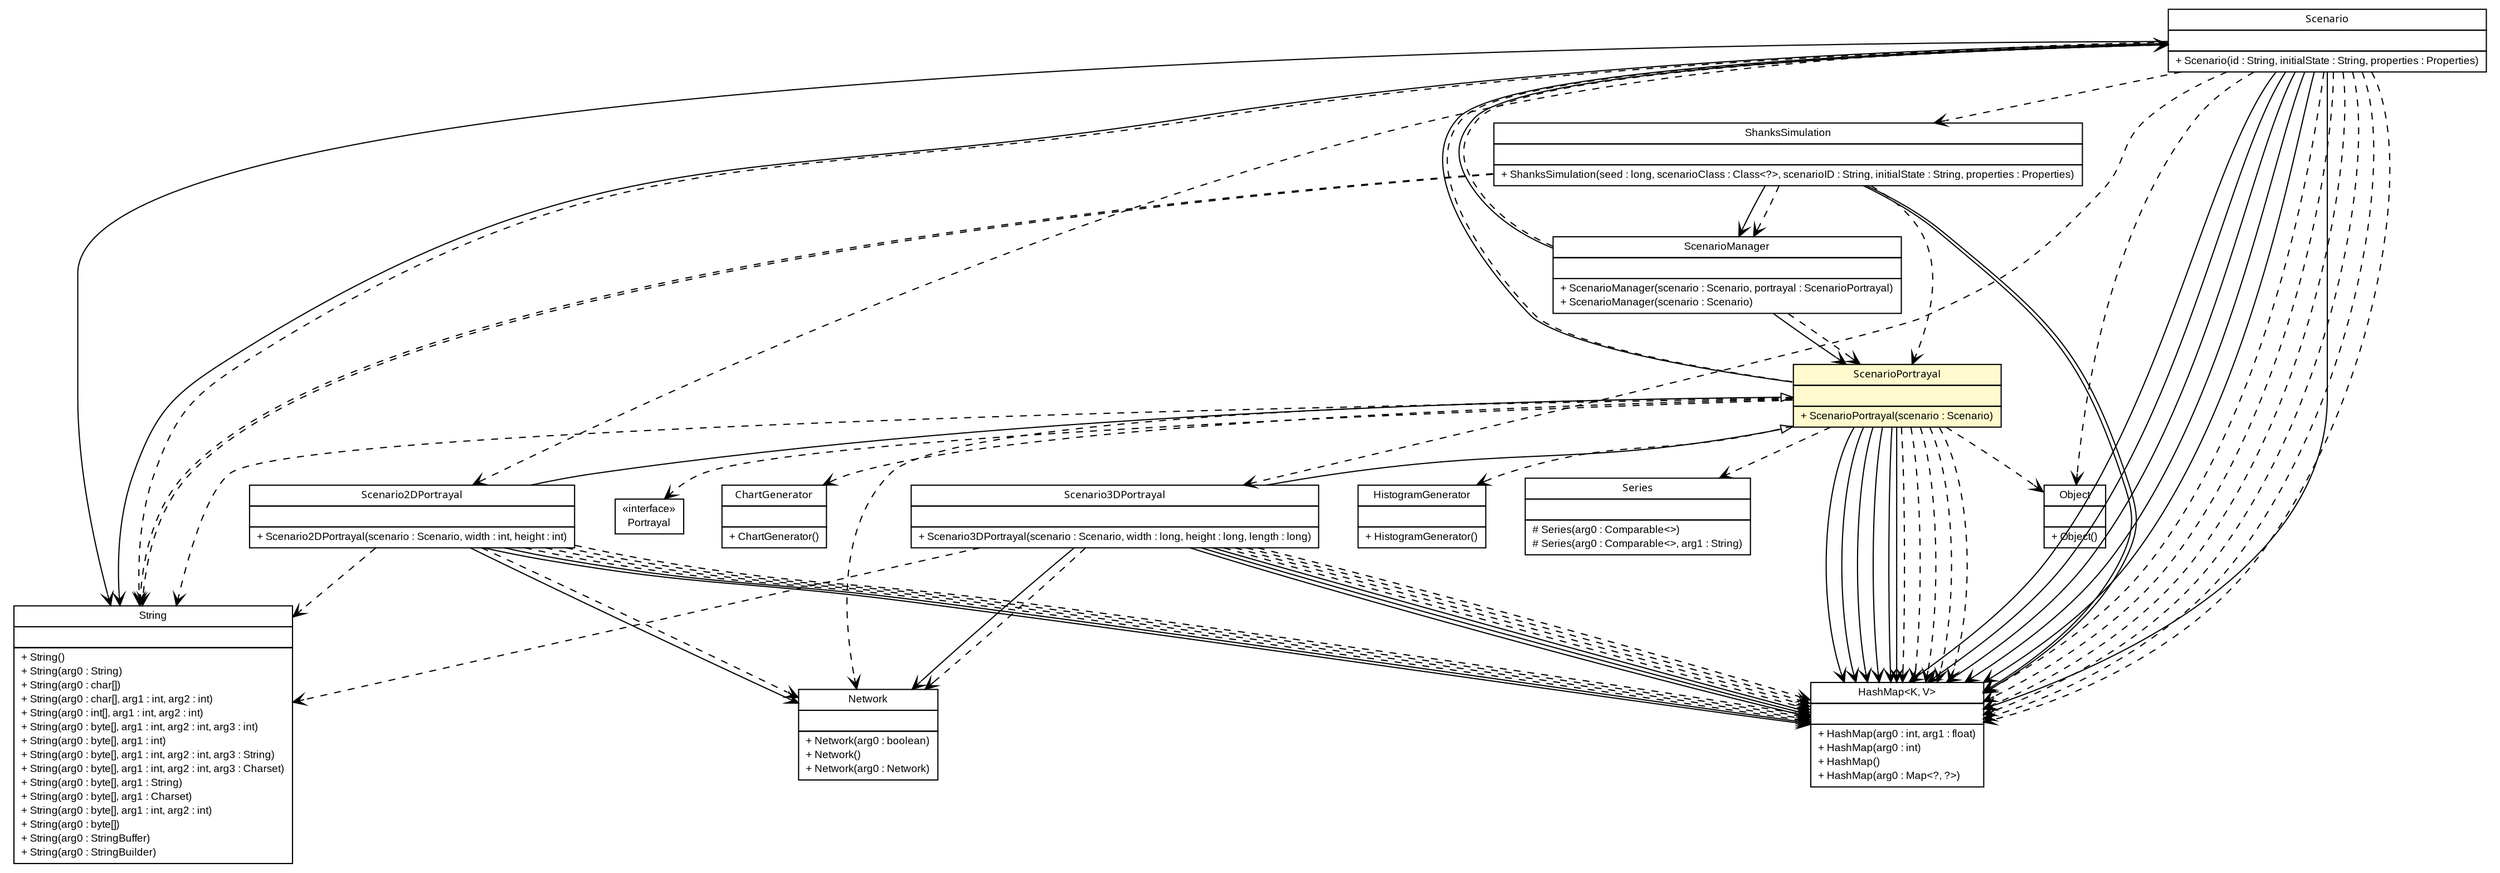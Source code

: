 #!/usr/local/bin/dot
#
# Class diagram 
# Generated by UMLGraph version 5.1 (http://www.umlgraph.org/)
#

digraph G {
	edge [fontname="arial",fontsize=10,labelfontname="arial",labelfontsize=10];
	node [fontname="arial",fontsize=10,shape=plaintext];
	nodesep=0.25;
	ranksep=0.5;
	// es.upm.dit.gsi.shanks.model.scenario.Scenario
	c6983 [label=<<table title="es.upm.dit.gsi.shanks.model.scenario.Scenario" border="0" cellborder="1" cellspacing="0" cellpadding="2" port="p" href="../Scenario.html">
		<tr><td><table border="0" cellspacing="0" cellpadding="1">
<tr><td align="center" balign="center"><font face="ariali"> Scenario </font></td></tr>
		</table></td></tr>
		<tr><td><table border="0" cellspacing="0" cellpadding="1">
<tr><td align="left" balign="left">  </td></tr>
		</table></td></tr>
		<tr><td><table border="0" cellspacing="0" cellpadding="1">
<tr><td align="left" balign="left"> + Scenario(id : String, initialState : String, properties : Properties) </td></tr>
		</table></td></tr>
		</table>>, fontname="arial", fontcolor="black", fontsize=9.0];
	// es.upm.dit.gsi.shanks.model.scenario.portrayal.ScenarioPortrayal
	c6991 [label=<<table title="es.upm.dit.gsi.shanks.model.scenario.portrayal.ScenarioPortrayal" border="0" cellborder="1" cellspacing="0" cellpadding="2" port="p" bgcolor="lemonChiffon" href="./ScenarioPortrayal.html">
		<tr><td><table border="0" cellspacing="0" cellpadding="1">
<tr><td align="center" balign="center"><font face="ariali"> ScenarioPortrayal </font></td></tr>
		</table></td></tr>
		<tr><td><table border="0" cellspacing="0" cellpadding="1">
<tr><td align="left" balign="left">  </td></tr>
		</table></td></tr>
		<tr><td><table border="0" cellspacing="0" cellpadding="1">
<tr><td align="left" balign="left"> + ScenarioPortrayal(scenario : Scenario) </td></tr>
		</table></td></tr>
		</table>>, fontname="arial", fontcolor="black", fontsize=9.0];
	// es.upm.dit.gsi.shanks.model.scenario.portrayal.Scenario3DPortrayal
	c6992 [label=<<table title="es.upm.dit.gsi.shanks.model.scenario.portrayal.Scenario3DPortrayal" border="0" cellborder="1" cellspacing="0" cellpadding="2" port="p" href="./Scenario3DPortrayal.html">
		<tr><td><table border="0" cellspacing="0" cellpadding="1">
<tr><td align="center" balign="center"><font face="ariali"> Scenario3DPortrayal </font></td></tr>
		</table></td></tr>
		<tr><td><table border="0" cellspacing="0" cellpadding="1">
<tr><td align="left" balign="left">  </td></tr>
		</table></td></tr>
		<tr><td><table border="0" cellspacing="0" cellpadding="1">
<tr><td align="left" balign="left"> + Scenario3DPortrayal(scenario : Scenario, width : long, height : long, length : long) </td></tr>
		</table></td></tr>
		</table>>, fontname="arial", fontcolor="black", fontsize=9.0];
	// es.upm.dit.gsi.shanks.model.scenario.portrayal.Scenario2DPortrayal
	c6993 [label=<<table title="es.upm.dit.gsi.shanks.model.scenario.portrayal.Scenario2DPortrayal" border="0" cellborder="1" cellspacing="0" cellpadding="2" port="p" href="./Scenario2DPortrayal.html">
		<tr><td><table border="0" cellspacing="0" cellpadding="1">
<tr><td align="center" balign="center"><font face="ariali"> Scenario2DPortrayal </font></td></tr>
		</table></td></tr>
		<tr><td><table border="0" cellspacing="0" cellpadding="1">
<tr><td align="left" balign="left">  </td></tr>
		</table></td></tr>
		<tr><td><table border="0" cellspacing="0" cellpadding="1">
<tr><td align="left" balign="left"> + Scenario2DPortrayal(scenario : Scenario, width : int, height : int) </td></tr>
		</table></td></tr>
		</table>>, fontname="arial", fontcolor="black", fontsize=9.0];
	// es.upm.dit.gsi.shanks.model.ScenarioManager
	c7000 [label=<<table title="es.upm.dit.gsi.shanks.model.ScenarioManager" border="0" cellborder="1" cellspacing="0" cellpadding="2" port="p" href="../../ScenarioManager.html">
		<tr><td><table border="0" cellspacing="0" cellpadding="1">
<tr><td align="center" balign="center"> ScenarioManager </td></tr>
		</table></td></tr>
		<tr><td><table border="0" cellspacing="0" cellpadding="1">
<tr><td align="left" balign="left">  </td></tr>
		</table></td></tr>
		<tr><td><table border="0" cellspacing="0" cellpadding="1">
<tr><td align="left" balign="left"> + ScenarioManager(scenario : Scenario, portrayal : ScenarioPortrayal) </td></tr>
<tr><td align="left" balign="left"> + ScenarioManager(scenario : Scenario) </td></tr>
		</table></td></tr>
		</table>>, fontname="arial", fontcolor="black", fontsize=9.0];
	// es.upm.dit.gsi.shanks.ShanksSimulation
	c7008 [label=<<table title="es.upm.dit.gsi.shanks.ShanksSimulation" border="0" cellborder="1" cellspacing="0" cellpadding="2" port="p" href="../../../ShanksSimulation.html">
		<tr><td><table border="0" cellspacing="0" cellpadding="1">
<tr><td align="center" balign="center"> ShanksSimulation </td></tr>
		</table></td></tr>
		<tr><td><table border="0" cellspacing="0" cellpadding="1">
<tr><td align="left" balign="left">  </td></tr>
		</table></td></tr>
		<tr><td><table border="0" cellspacing="0" cellpadding="1">
<tr><td align="left" balign="left"> + ShanksSimulation(seed : long, scenarioClass : Class&lt;?&gt;, scenarioID : String, initialState : String, properties : Properties) </td></tr>
		</table></td></tr>
		</table>>, fontname="arial", fontcolor="black", fontsize=9.0];
	//es.upm.dit.gsi.shanks.model.scenario.portrayal.Scenario3DPortrayal extends es.upm.dit.gsi.shanks.model.scenario.portrayal.ScenarioPortrayal
	c6991:p -> c6992:p [dir=back,arrowtail=empty];
	//es.upm.dit.gsi.shanks.model.scenario.portrayal.Scenario2DPortrayal extends es.upm.dit.gsi.shanks.model.scenario.portrayal.ScenarioPortrayal
	c6991:p -> c6993:p [dir=back,arrowtail=empty];
	// es.upm.dit.gsi.shanks.model.scenario.Scenario NAVASSOC java.lang.String
	c6983:p -> c7009:p [taillabel="", label="", headlabel="", fontname="arial", fontcolor="black", fontsize=10.0, color="black", arrowhead=open];
	// es.upm.dit.gsi.shanks.model.scenario.Scenario NAVASSOC java.lang.String
	c6983:p -> c7009:p [taillabel="", label="", headlabel="", fontname="arial", fontcolor="black", fontsize=10.0, color="black", arrowhead=open];
	// es.upm.dit.gsi.shanks.model.scenario.Scenario NAVASSOC java.util.HashMap<K, V>
	c6983:p -> c7010:p [taillabel="", label="", headlabel="", fontname="arial", fontcolor="black", fontsize=10.0, color="black", arrowhead=open];
	// es.upm.dit.gsi.shanks.model.scenario.Scenario NAVASSOC java.util.HashMap<K, V>
	c6983:p -> c7010:p [taillabel="", label="", headlabel="", fontname="arial", fontcolor="black", fontsize=10.0, color="black", arrowhead=open];
	// es.upm.dit.gsi.shanks.model.scenario.Scenario NAVASSOC java.util.HashMap<K, V>
	c6983:p -> c7010:p [taillabel="", label="", headlabel="", fontname="arial", fontcolor="black", fontsize=10.0, color="black", arrowhead=open];
	// es.upm.dit.gsi.shanks.model.scenario.Scenario NAVASSOC java.util.HashMap<K, V>
	c6983:p -> c7010:p [taillabel="", label="", headlabel="", fontname="arial", fontcolor="black", fontsize=10.0, color="black", arrowhead=open];
	// es.upm.dit.gsi.shanks.model.scenario.Scenario NAVASSOC java.util.HashMap<K, V>
	c6983:p -> c7010:p [taillabel="", label="", headlabel="", fontname="arial", fontcolor="black", fontsize=10.0, color="black", arrowhead=open];
	// es.upm.dit.gsi.shanks.model.scenario.Scenario NAVASSOC java.util.HashMap<K, V>
	c6983:p -> c7010:p [taillabel="", label="", headlabel="", fontname="arial", fontcolor="black", fontsize=10.0, color="black", arrowhead=open];
	// es.upm.dit.gsi.shanks.model.scenario.portrayal.ScenarioPortrayal NAVASSOC es.upm.dit.gsi.shanks.model.scenario.Scenario
	c6991:p -> c6983:p [taillabel="", label="", headlabel="", fontname="arial", fontcolor="black", fontsize=10.0, color="black", arrowhead=open];
	// es.upm.dit.gsi.shanks.model.scenario.portrayal.ScenarioPortrayal NAVASSOC java.util.HashMap<K, V>
	c6991:p -> c7010:p [taillabel="", label="", headlabel="", fontname="arial", fontcolor="black", fontsize=10.0, color="black", arrowhead=open];
	// es.upm.dit.gsi.shanks.model.scenario.portrayal.ScenarioPortrayal NAVASSOC java.util.HashMap<K, V>
	c6991:p -> c7010:p [taillabel="", label="", headlabel="", fontname="arial", fontcolor="black", fontsize=10.0, color="black", arrowhead=open];
	// es.upm.dit.gsi.shanks.model.scenario.portrayal.ScenarioPortrayal NAVASSOC java.util.HashMap<K, V>
	c6991:p -> c7010:p [taillabel="", label="", headlabel="", fontname="arial", fontcolor="black", fontsize=10.0, color="black", arrowhead=open];
	// es.upm.dit.gsi.shanks.model.scenario.portrayal.ScenarioPortrayal NAVASSOC java.util.HashMap<K, V>
	c6991:p -> c7010:p [taillabel="", label="", headlabel="", fontname="arial", fontcolor="black", fontsize=10.0, color="black", arrowhead=open];
	// es.upm.dit.gsi.shanks.model.scenario.portrayal.ScenarioPortrayal NAVASSOC java.util.HashMap<K, V>
	c6991:p -> c7010:p [taillabel="", label="", headlabel="", fontname="arial", fontcolor="black", fontsize=10.0, color="black", arrowhead=open];
	// es.upm.dit.gsi.shanks.model.scenario.portrayal.ScenarioPortrayal NAVASSOC java.util.HashMap<K, V>
	c6991:p -> c7010:p [taillabel="", label="", headlabel="", fontname="arial", fontcolor="black", fontsize=10.0, color="black", arrowhead=open];
	// es.upm.dit.gsi.shanks.model.scenario.portrayal.Scenario3DPortrayal NAVASSOC sim.field.network.Network
	c6992:p -> c7011:p [taillabel="", label="", headlabel="", fontname="arial", fontcolor="black", fontsize=10.0, color="black", arrowhead=open];
	// es.upm.dit.gsi.shanks.model.scenario.portrayal.Scenario3DPortrayal NAVASSOC java.util.HashMap<K, V>
	c6992:p -> c7010:p [taillabel="", label="", headlabel="", fontname="arial", fontcolor="black", fontsize=10.0, color="black", arrowhead=open];
	// es.upm.dit.gsi.shanks.model.scenario.portrayal.Scenario3DPortrayal NAVASSOC java.util.HashMap<K, V>
	c6992:p -> c7010:p [taillabel="", label="", headlabel="", fontname="arial", fontcolor="black", fontsize=10.0, color="black", arrowhead=open];
	// es.upm.dit.gsi.shanks.model.scenario.portrayal.Scenario3DPortrayal NAVASSOC java.util.HashMap<K, V>
	c6992:p -> c7010:p [taillabel="", label="", headlabel="", fontname="arial", fontcolor="black", fontsize=10.0, color="black", arrowhead=open];
	// es.upm.dit.gsi.shanks.model.scenario.portrayal.Scenario2DPortrayal NAVASSOC sim.field.network.Network
	c6993:p -> c7011:p [taillabel="", label="", headlabel="", fontname="arial", fontcolor="black", fontsize=10.0, color="black", arrowhead=open];
	// es.upm.dit.gsi.shanks.model.scenario.portrayal.Scenario2DPortrayal NAVASSOC java.util.HashMap<K, V>
	c6993:p -> c7010:p [taillabel="", label="", headlabel="", fontname="arial", fontcolor="black", fontsize=10.0, color="black", arrowhead=open];
	// es.upm.dit.gsi.shanks.model.scenario.portrayal.Scenario2DPortrayal NAVASSOC java.util.HashMap<K, V>
	c6993:p -> c7010:p [taillabel="", label="", headlabel="", fontname="arial", fontcolor="black", fontsize=10.0, color="black", arrowhead=open];
	// es.upm.dit.gsi.shanks.model.ScenarioManager NAVASSOC es.upm.dit.gsi.shanks.model.scenario.Scenario
	c7000:p -> c6983:p [taillabel="", label="", headlabel="", fontname="arial", fontcolor="black", fontsize=10.0, color="black", arrowhead=open];
	// es.upm.dit.gsi.shanks.model.ScenarioManager NAVASSOC es.upm.dit.gsi.shanks.model.scenario.portrayal.ScenarioPortrayal
	c7000:p -> c6991:p [taillabel="", label="", headlabel="", fontname="arial", fontcolor="black", fontsize=10.0, color="black", arrowhead=open];
	// es.upm.dit.gsi.shanks.ShanksSimulation NAVASSOC es.upm.dit.gsi.shanks.model.ScenarioManager
	c7008:p -> c7000:p [taillabel="", label="", headlabel="", fontname="arial", fontcolor="black", fontsize=10.0, color="black", arrowhead=open];
	// es.upm.dit.gsi.shanks.ShanksSimulation NAVASSOC java.util.HashMap<K, V>
	c7008:p -> c7010:p [taillabel="", label="", headlabel="", fontname="arial", fontcolor="black", fontsize=10.0, color="black", arrowhead=open];
	// es.upm.dit.gsi.shanks.ShanksSimulation NAVASSOC java.util.HashMap<K, V>
	c7008:p -> c7010:p [taillabel="", label="", headlabel="", fontname="arial", fontcolor="black", fontsize=10.0, color="black", arrowhead=open];
	// es.upm.dit.gsi.shanks.model.scenario.Scenario DEPEND java.lang.Object
	c6983:p -> c7012:p [taillabel="", label="", headlabel="", fontname="arial", fontcolor="black", fontsize=10.0, color="black", arrowhead=open, style=dashed];
	// es.upm.dit.gsi.shanks.model.scenario.Scenario DEPEND java.lang.String
	c6983:p -> c7009:p [taillabel="", label="", headlabel="", fontname="arial", fontcolor="black", fontsize=10.0, color="black", arrowhead=open, style=dashed];
	// es.upm.dit.gsi.shanks.model.scenario.Scenario DEPEND es.upm.dit.gsi.shanks.ShanksSimulation
	c6983:p -> c7008:p [taillabel="", label="", headlabel="", fontname="arial", fontcolor="black", fontsize=10.0, color="black", arrowhead=open, style=dashed];
	// es.upm.dit.gsi.shanks.model.scenario.Scenario DEPEND java.util.HashMap<K, V>
	c6983:p -> c7010:p [taillabel="", label="", headlabel="", fontname="arial", fontcolor="black", fontsize=10.0, color="black", arrowhead=open, style=dashed];
	// es.upm.dit.gsi.shanks.model.scenario.Scenario DEPEND java.util.HashMap<K, V>
	c6983:p -> c7010:p [taillabel="", label="", headlabel="", fontname="arial", fontcolor="black", fontsize=10.0, color="black", arrowhead=open, style=dashed];
	// es.upm.dit.gsi.shanks.model.scenario.Scenario DEPEND java.util.HashMap<K, V>
	c6983:p -> c7010:p [taillabel="", label="", headlabel="", fontname="arial", fontcolor="black", fontsize=10.0, color="black", arrowhead=open, style=dashed];
	// es.upm.dit.gsi.shanks.model.scenario.Scenario DEPEND es.upm.dit.gsi.shanks.model.scenario.portrayal.Scenario2DPortrayal
	c6983:p -> c6993:p [taillabel="", label="", headlabel="", fontname="arial", fontcolor="black", fontsize=10.0, color="black", arrowhead=open, style=dashed];
	// es.upm.dit.gsi.shanks.model.scenario.Scenario DEPEND java.util.HashMap<K, V>
	c6983:p -> c7010:p [taillabel="", label="", headlabel="", fontname="arial", fontcolor="black", fontsize=10.0, color="black", arrowhead=open, style=dashed];
	// es.upm.dit.gsi.shanks.model.scenario.Scenario DEPEND es.upm.dit.gsi.shanks.model.scenario.portrayal.Scenario3DPortrayal
	c6983:p -> c6992:p [taillabel="", label="", headlabel="", fontname="arial", fontcolor="black", fontsize=10.0, color="black", arrowhead=open, style=dashed];
	// es.upm.dit.gsi.shanks.model.scenario.Scenario DEPEND java.util.HashMap<K, V>
	c6983:p -> c7010:p [taillabel="", label="", headlabel="", fontname="arial", fontcolor="black", fontsize=10.0, color="black", arrowhead=open, style=dashed];
	// es.upm.dit.gsi.shanks.model.scenario.Scenario DEPEND java.util.HashMap<K, V>
	c6983:p -> c7010:p [taillabel="", label="", headlabel="", fontname="arial", fontcolor="black", fontsize=10.0, color="black", arrowhead=open, style=dashed];
	// es.upm.dit.gsi.shanks.model.scenario.portrayal.ScenarioPortrayal DEPEND java.lang.Object
	c6991:p -> c7012:p [taillabel="", label="", headlabel="", fontname="arial", fontcolor="black", fontsize=10.0, color="black", arrowhead=open, style=dashed];
	// es.upm.dit.gsi.shanks.model.scenario.portrayal.ScenarioPortrayal DEPEND sim.util.media.chart.HistogramGenerator
	c6991:p -> c7013:p [taillabel="", label="", headlabel="", fontname="arial", fontcolor="black", fontsize=10.0, color="black", arrowhead=open, style=dashed];
	// es.upm.dit.gsi.shanks.model.scenario.portrayal.ScenarioPortrayal DEPEND sim.field.network.Network
	c6991:p -> c7011:p [taillabel="", label="", headlabel="", fontname="arial", fontcolor="black", fontsize=10.0, color="black", arrowhead=open, style=dashed];
	// es.upm.dit.gsi.shanks.model.scenario.portrayal.ScenarioPortrayal DEPEND org.jfree.data.general.Series
	c6991:p -> c7014:p [taillabel="", label="", headlabel="", fontname="arial", fontcolor="black", fontsize=10.0, color="black", arrowhead=open, style=dashed];
	// es.upm.dit.gsi.shanks.model.scenario.portrayal.ScenarioPortrayal DEPEND java.lang.String
	c6991:p -> c7009:p [taillabel="", label="", headlabel="", fontname="arial", fontcolor="black", fontsize=10.0, color="black", arrowhead=open, style=dashed];
	// es.upm.dit.gsi.shanks.model.scenario.portrayal.ScenarioPortrayal DEPEND es.upm.dit.gsi.shanks.model.scenario.Scenario
	c6991:p -> c6983:p [taillabel="", label="", headlabel="", fontname="arial", fontcolor="black", fontsize=10.0, color="black", arrowhead=open, style=dashed];
	// es.upm.dit.gsi.shanks.model.scenario.portrayal.ScenarioPortrayal DEPEND java.util.HashMap<K, V>
	c6991:p -> c7010:p [taillabel="", label="", headlabel="", fontname="arial", fontcolor="black", fontsize=10.0, color="black", arrowhead=open, style=dashed];
	// es.upm.dit.gsi.shanks.model.scenario.portrayal.ScenarioPortrayal DEPEND java.util.HashMap<K, V>
	c6991:p -> c7010:p [taillabel="", label="", headlabel="", fontname="arial", fontcolor="black", fontsize=10.0, color="black", arrowhead=open, style=dashed];
	// es.upm.dit.gsi.shanks.model.scenario.portrayal.ScenarioPortrayal DEPEND sim.portrayal.Portrayal
	c6991:p -> c7015:p [taillabel="", label="", headlabel="", fontname="arial", fontcolor="black", fontsize=10.0, color="black", arrowhead=open, style=dashed];
	// es.upm.dit.gsi.shanks.model.scenario.portrayal.ScenarioPortrayal DEPEND java.util.HashMap<K, V>
	c6991:p -> c7010:p [taillabel="", label="", headlabel="", fontname="arial", fontcolor="black", fontsize=10.0, color="black", arrowhead=open, style=dashed];
	// es.upm.dit.gsi.shanks.model.scenario.portrayal.ScenarioPortrayal DEPEND java.util.HashMap<K, V>
	c6991:p -> c7010:p [taillabel="", label="", headlabel="", fontname="arial", fontcolor="black", fontsize=10.0, color="black", arrowhead=open, style=dashed];
	// es.upm.dit.gsi.shanks.model.scenario.portrayal.ScenarioPortrayal DEPEND java.util.HashMap<K, V>
	c6991:p -> c7010:p [taillabel="", label="", headlabel="", fontname="arial", fontcolor="black", fontsize=10.0, color="black", arrowhead=open, style=dashed];
	// es.upm.dit.gsi.shanks.model.scenario.portrayal.ScenarioPortrayal DEPEND sim.util.media.chart.ChartGenerator
	c6991:p -> c7016:p [taillabel="", label="", headlabel="", fontname="arial", fontcolor="black", fontsize=10.0, color="black", arrowhead=open, style=dashed];
	// es.upm.dit.gsi.shanks.model.scenario.portrayal.Scenario3DPortrayal DEPEND sim.field.network.Network
	c6992:p -> c7011:p [taillabel="", label="", headlabel="", fontname="arial", fontcolor="black", fontsize=10.0, color="black", arrowhead=open, style=dashed];
	// es.upm.dit.gsi.shanks.model.scenario.portrayal.Scenario3DPortrayal DEPEND java.util.HashMap<K, V>
	c6992:p -> c7010:p [taillabel="", label="", headlabel="", fontname="arial", fontcolor="black", fontsize=10.0, color="black", arrowhead=open, style=dashed];
	// es.upm.dit.gsi.shanks.model.scenario.portrayal.Scenario3DPortrayal DEPEND java.util.HashMap<K, V>
	c6992:p -> c7010:p [taillabel="", label="", headlabel="", fontname="arial", fontcolor="black", fontsize=10.0, color="black", arrowhead=open, style=dashed];
	// es.upm.dit.gsi.shanks.model.scenario.portrayal.Scenario3DPortrayal DEPEND java.util.HashMap<K, V>
	c6992:p -> c7010:p [taillabel="", label="", headlabel="", fontname="arial", fontcolor="black", fontsize=10.0, color="black", arrowhead=open, style=dashed];
	// es.upm.dit.gsi.shanks.model.scenario.portrayal.Scenario3DPortrayal DEPEND java.lang.String
	c6992:p -> c7009:p [taillabel="", label="", headlabel="", fontname="arial", fontcolor="black", fontsize=10.0, color="black", arrowhead=open, style=dashed];
	// es.upm.dit.gsi.shanks.model.scenario.portrayal.Scenario3DPortrayal DEPEND java.util.HashMap<K, V>
	c6992:p -> c7010:p [taillabel="", label="", headlabel="", fontname="arial", fontcolor="black", fontsize=10.0, color="black", arrowhead=open, style=dashed];
	// es.upm.dit.gsi.shanks.model.scenario.portrayal.Scenario2DPortrayal DEPEND java.util.HashMap<K, V>
	c6993:p -> c7010:p [taillabel="", label="", headlabel="", fontname="arial", fontcolor="black", fontsize=10.0, color="black", arrowhead=open, style=dashed];
	// es.upm.dit.gsi.shanks.model.scenario.portrayal.Scenario2DPortrayal DEPEND sim.field.network.Network
	c6993:p -> c7011:p [taillabel="", label="", headlabel="", fontname="arial", fontcolor="black", fontsize=10.0, color="black", arrowhead=open, style=dashed];
	// es.upm.dit.gsi.shanks.model.scenario.portrayal.Scenario2DPortrayal DEPEND java.util.HashMap<K, V>
	c6993:p -> c7010:p [taillabel="", label="", headlabel="", fontname="arial", fontcolor="black", fontsize=10.0, color="black", arrowhead=open, style=dashed];
	// es.upm.dit.gsi.shanks.model.scenario.portrayal.Scenario2DPortrayal DEPEND java.util.HashMap<K, V>
	c6993:p -> c7010:p [taillabel="", label="", headlabel="", fontname="arial", fontcolor="black", fontsize=10.0, color="black", arrowhead=open, style=dashed];
	// es.upm.dit.gsi.shanks.model.scenario.portrayal.Scenario2DPortrayal DEPEND java.lang.String
	c6993:p -> c7009:p [taillabel="", label="", headlabel="", fontname="arial", fontcolor="black", fontsize=10.0, color="black", arrowhead=open, style=dashed];
	// es.upm.dit.gsi.shanks.model.scenario.portrayal.Scenario2DPortrayal DEPEND java.util.HashMap<K, V>
	c6993:p -> c7010:p [taillabel="", label="", headlabel="", fontname="arial", fontcolor="black", fontsize=10.0, color="black", arrowhead=open, style=dashed];
	// es.upm.dit.gsi.shanks.model.ScenarioManager DEPEND es.upm.dit.gsi.shanks.model.scenario.Scenario
	c7000:p -> c6983:p [taillabel="", label="", headlabel="", fontname="arial", fontcolor="black", fontsize=10.0, color="black", arrowhead=open, style=dashed];
	// es.upm.dit.gsi.shanks.model.ScenarioManager DEPEND es.upm.dit.gsi.shanks.model.scenario.portrayal.ScenarioPortrayal
	c7000:p -> c6991:p [taillabel="", label="", headlabel="", fontname="arial", fontcolor="black", fontsize=10.0, color="black", arrowhead=open, style=dashed];
	// es.upm.dit.gsi.shanks.ShanksSimulation DEPEND java.lang.String
	c7008:p -> c7009:p [taillabel="", label="", headlabel="", fontname="arial", fontcolor="black", fontsize=10.0, color="black", arrowhead=open, style=dashed];
	// es.upm.dit.gsi.shanks.ShanksSimulation DEPEND java.lang.String
	c7008:p -> c7009:p [taillabel="", label="", headlabel="", fontname="arial", fontcolor="black", fontsize=10.0, color="black", arrowhead=open, style=dashed];
	// es.upm.dit.gsi.shanks.ShanksSimulation DEPEND es.upm.dit.gsi.shanks.model.scenario.portrayal.ScenarioPortrayal
	c7008:p -> c6991:p [taillabel="", label="", headlabel="", fontname="arial", fontcolor="black", fontsize=10.0, color="black", arrowhead=open, style=dashed];
	// es.upm.dit.gsi.shanks.ShanksSimulation DEPEND es.upm.dit.gsi.shanks.model.ScenarioManager
	c7008:p -> c7000:p [taillabel="", label="", headlabel="", fontname="arial", fontcolor="black", fontsize=10.0, color="black", arrowhead=open, style=dashed];
	// java.lang.Object
	c7012 [label=<<table title="java.lang.Object" border="0" cellborder="1" cellspacing="0" cellpadding="2" port="p" href="http://java.sun.com/j2se/1.4.2/docs/api/java/lang/Object.html">
		<tr><td><table border="0" cellspacing="0" cellpadding="1">
<tr><td align="center" balign="center"> Object </td></tr>
		</table></td></tr>
		<tr><td><table border="0" cellspacing="0" cellpadding="1">
<tr><td align="left" balign="left">  </td></tr>
		</table></td></tr>
		<tr><td><table border="0" cellspacing="0" cellpadding="1">
<tr><td align="left" balign="left"> + Object() </td></tr>
		</table></td></tr>
		</table>>, fontname="arial", fontcolor="black", fontsize=9.0];
	// sim.field.network.Network
	c7011 [label=<<table title="sim.field.network.Network" border="0" cellborder="1" cellspacing="0" cellpadding="2" port="p" href="http://java.sun.com/j2se/1.4.2/docs/api/sim/field/network/Network.html">
		<tr><td><table border="0" cellspacing="0" cellpadding="1">
<tr><td align="center" balign="center"> Network </td></tr>
		</table></td></tr>
		<tr><td><table border="0" cellspacing="0" cellpadding="1">
<tr><td align="left" balign="left">  </td></tr>
		</table></td></tr>
		<tr><td><table border="0" cellspacing="0" cellpadding="1">
<tr><td align="left" balign="left"> + Network(arg0 : boolean) </td></tr>
<tr><td align="left" balign="left"> + Network() </td></tr>
<tr><td align="left" balign="left"> + Network(arg0 : Network) </td></tr>
		</table></td></tr>
		</table>>, fontname="arial", fontcolor="black", fontsize=9.0];
	// org.jfree.data.general.Series
	c7014 [label=<<table title="org.jfree.data.general.Series" border="0" cellborder="1" cellspacing="0" cellpadding="2" port="p" href="http://java.sun.com/j2se/1.4.2/docs/api/org/jfree/data/general/Series.html">
		<tr><td><table border="0" cellspacing="0" cellpadding="1">
<tr><td align="center" balign="center"><font face="ariali"> Series </font></td></tr>
		</table></td></tr>
		<tr><td><table border="0" cellspacing="0" cellpadding="1">
<tr><td align="left" balign="left">  </td></tr>
		</table></td></tr>
		<tr><td><table border="0" cellspacing="0" cellpadding="1">
<tr><td align="left" balign="left"> # Series(arg0 : Comparable&lt;&gt;) </td></tr>
<tr><td align="left" balign="left"> # Series(arg0 : Comparable&lt;&gt;, arg1 : String) </td></tr>
		</table></td></tr>
		</table>>, fontname="arial", fontcolor="black", fontsize=9.0];
	// java.util.HashMap<K, V>
	c7010 [label=<<table title="java.util.HashMap" border="0" cellborder="1" cellspacing="0" cellpadding="2" port="p" href="http://java.sun.com/j2se/1.4.2/docs/api/java/util/HashMap.html">
		<tr><td><table border="0" cellspacing="0" cellpadding="1">
<tr><td align="center" balign="center"> HashMap&lt;K, V&gt; </td></tr>
		</table></td></tr>
		<tr><td><table border="0" cellspacing="0" cellpadding="1">
<tr><td align="left" balign="left">  </td></tr>
		</table></td></tr>
		<tr><td><table border="0" cellspacing="0" cellpadding="1">
<tr><td align="left" balign="left"> + HashMap(arg0 : int, arg1 : float) </td></tr>
<tr><td align="left" balign="left"> + HashMap(arg0 : int) </td></tr>
<tr><td align="left" balign="left"> + HashMap() </td></tr>
<tr><td align="left" balign="left"> + HashMap(arg0 : Map&lt;?, ?&gt;) </td></tr>
		</table></td></tr>
		</table>>, fontname="arial", fontcolor="black", fontsize=9.0];
	// sim.util.media.chart.ChartGenerator
	c7016 [label=<<table title="sim.util.media.chart.ChartGenerator" border="0" cellborder="1" cellspacing="0" cellpadding="2" port="p" href="http://java.sun.com/j2se/1.4.2/docs/api/sim/util/media/chart/ChartGenerator.html">
		<tr><td><table border="0" cellspacing="0" cellpadding="1">
<tr><td align="center" balign="center"><font face="ariali"> ChartGenerator </font></td></tr>
		</table></td></tr>
		<tr><td><table border="0" cellspacing="0" cellpadding="1">
<tr><td align="left" balign="left">  </td></tr>
		</table></td></tr>
		<tr><td><table border="0" cellspacing="0" cellpadding="1">
<tr><td align="left" balign="left"> + ChartGenerator() </td></tr>
		</table></td></tr>
		</table>>, fontname="arial", fontcolor="black", fontsize=9.0];
	// sim.util.media.chart.HistogramGenerator
	c7013 [label=<<table title="sim.util.media.chart.HistogramGenerator" border="0" cellborder="1" cellspacing="0" cellpadding="2" port="p" href="http://java.sun.com/j2se/1.4.2/docs/api/sim/util/media/chart/HistogramGenerator.html">
		<tr><td><table border="0" cellspacing="0" cellpadding="1">
<tr><td align="center" balign="center"> HistogramGenerator </td></tr>
		</table></td></tr>
		<tr><td><table border="0" cellspacing="0" cellpadding="1">
<tr><td align="left" balign="left">  </td></tr>
		</table></td></tr>
		<tr><td><table border="0" cellspacing="0" cellpadding="1">
<tr><td align="left" balign="left"> + HistogramGenerator() </td></tr>
		</table></td></tr>
		</table>>, fontname="arial", fontcolor="black", fontsize=9.0];
	// java.lang.String
	c7009 [label=<<table title="java.lang.String" border="0" cellborder="1" cellspacing="0" cellpadding="2" port="p" href="http://java.sun.com/j2se/1.4.2/docs/api/java/lang/String.html">
		<tr><td><table border="0" cellspacing="0" cellpadding="1">
<tr><td align="center" balign="center"> String </td></tr>
		</table></td></tr>
		<tr><td><table border="0" cellspacing="0" cellpadding="1">
<tr><td align="left" balign="left">  </td></tr>
		</table></td></tr>
		<tr><td><table border="0" cellspacing="0" cellpadding="1">
<tr><td align="left" balign="left"> + String() </td></tr>
<tr><td align="left" balign="left"> + String(arg0 : String) </td></tr>
<tr><td align="left" balign="left"> + String(arg0 : char[]) </td></tr>
<tr><td align="left" balign="left"> + String(arg0 : char[], arg1 : int, arg2 : int) </td></tr>
<tr><td align="left" balign="left"> + String(arg0 : int[], arg1 : int, arg2 : int) </td></tr>
<tr><td align="left" balign="left"> + String(arg0 : byte[], arg1 : int, arg2 : int, arg3 : int) </td></tr>
<tr><td align="left" balign="left"> + String(arg0 : byte[], arg1 : int) </td></tr>
<tr><td align="left" balign="left"> + String(arg0 : byte[], arg1 : int, arg2 : int, arg3 : String) </td></tr>
<tr><td align="left" balign="left"> + String(arg0 : byte[], arg1 : int, arg2 : int, arg3 : Charset) </td></tr>
<tr><td align="left" balign="left"> + String(arg0 : byte[], arg1 : String) </td></tr>
<tr><td align="left" balign="left"> + String(arg0 : byte[], arg1 : Charset) </td></tr>
<tr><td align="left" balign="left"> + String(arg0 : byte[], arg1 : int, arg2 : int) </td></tr>
<tr><td align="left" balign="left"> + String(arg0 : byte[]) </td></tr>
<tr><td align="left" balign="left"> + String(arg0 : StringBuffer) </td></tr>
<tr><td align="left" balign="left"> + String(arg0 : StringBuilder) </td></tr>
		</table></td></tr>
		</table>>, fontname="arial", fontcolor="black", fontsize=9.0];
	// sim.portrayal.Portrayal
	c7015 [label=<<table title="sim.portrayal.Portrayal" border="0" cellborder="1" cellspacing="0" cellpadding="2" port="p" href="http://java.sun.com/j2se/1.4.2/docs/api/sim/portrayal/Portrayal.html">
		<tr><td><table border="0" cellspacing="0" cellpadding="1">
<tr><td align="center" balign="center"> &#171;interface&#187; </td></tr>
<tr><td align="center" balign="center"> Portrayal </td></tr>
		</table></td></tr>
		</table>>, fontname="arial", fontcolor="black", fontsize=9.0];
}

